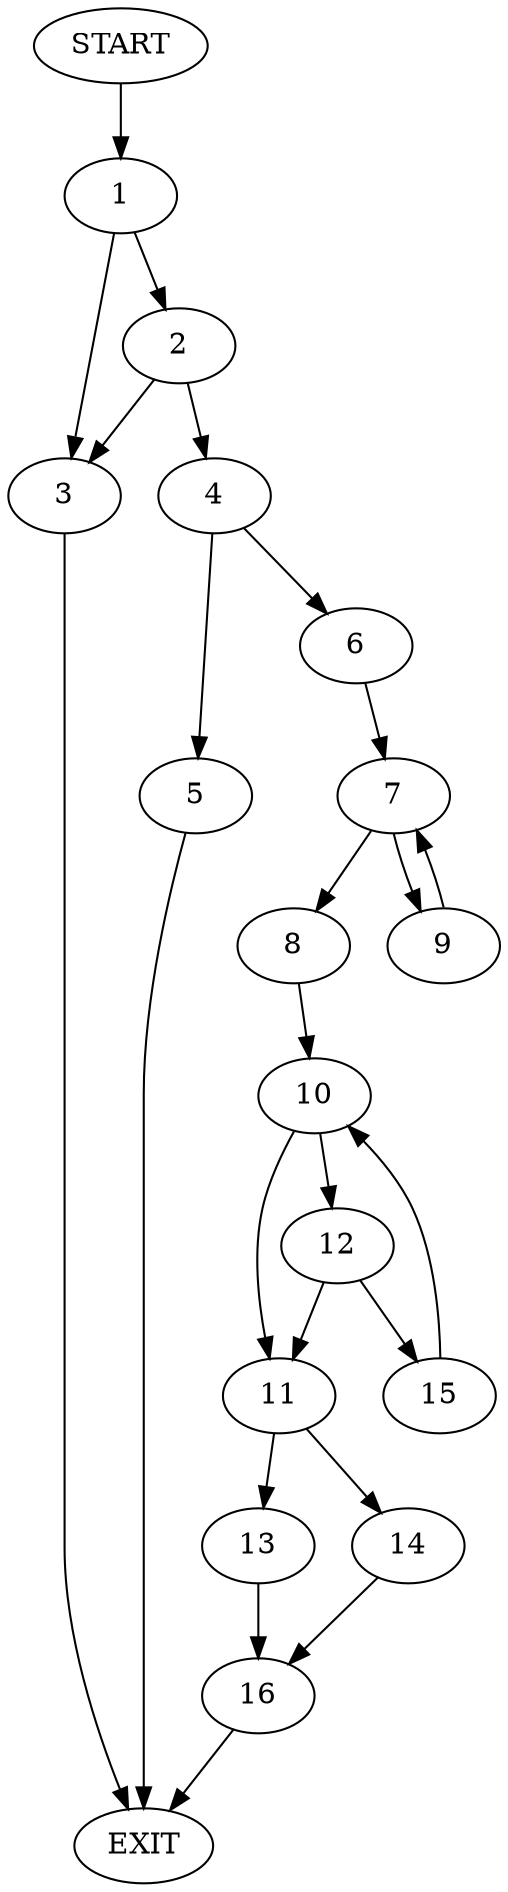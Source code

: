 digraph {
0 [label="START"]
17 [label="EXIT"]
0 -> 1
1 -> 2
1 -> 3
2 -> 4
2 -> 3
3 -> 17
4 -> 5
4 -> 6
6 -> 7
5 -> 17
7 -> 8
7 -> 9
8 -> 10
9 -> 7
10 -> 11
10 -> 12
11 -> 13
11 -> 14
12 -> 11
12 -> 15
15 -> 10
13 -> 16
14 -> 16
16 -> 17
}
